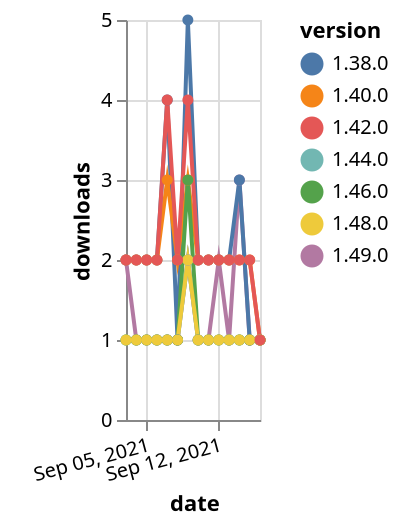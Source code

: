 {"$schema": "https://vega.github.io/schema/vega-lite/v5.json", "description": "A simple bar chart with embedded data.", "data": {"values": [{"date": "2021-09-03", "total": 148, "delta": 2, "version": "1.49.0"}, {"date": "2021-09-04", "total": 149, "delta": 1, "version": "1.49.0"}, {"date": "2021-09-05", "total": 150, "delta": 1, "version": "1.49.0"}, {"date": "2021-09-06", "total": 151, "delta": 1, "version": "1.49.0"}, {"date": "2021-09-07", "total": 152, "delta": 1, "version": "1.49.0"}, {"date": "2021-09-08", "total": 153, "delta": 1, "version": "1.49.0"}, {"date": "2021-09-09", "total": 155, "delta": 2, "version": "1.49.0"}, {"date": "2021-09-10", "total": 156, "delta": 1, "version": "1.49.0"}, {"date": "2021-09-11", "total": 157, "delta": 1, "version": "1.49.0"}, {"date": "2021-09-12", "total": 159, "delta": 2, "version": "1.49.0"}, {"date": "2021-09-13", "total": 160, "delta": 1, "version": "1.49.0"}, {"date": "2021-09-14", "total": 163, "delta": 3, "version": "1.49.0"}, {"date": "2021-09-15", "total": 164, "delta": 1, "version": "1.49.0"}, {"date": "2021-09-16", "total": 165, "delta": 1, "version": "1.49.0"}, {"date": "2021-09-03", "total": 233, "delta": 1, "version": "1.44.0"}, {"date": "2021-09-04", "total": 234, "delta": 1, "version": "1.44.0"}, {"date": "2021-09-05", "total": 235, "delta": 1, "version": "1.44.0"}, {"date": "2021-09-06", "total": 236, "delta": 1, "version": "1.44.0"}, {"date": "2021-09-07", "total": 237, "delta": 1, "version": "1.44.0"}, {"date": "2021-09-08", "total": 238, "delta": 1, "version": "1.44.0"}, {"date": "2021-09-09", "total": 240, "delta": 2, "version": "1.44.0"}, {"date": "2021-09-10", "total": 241, "delta": 1, "version": "1.44.0"}, {"date": "2021-09-11", "total": 242, "delta": 1, "version": "1.44.0"}, {"date": "2021-09-12", "total": 243, "delta": 1, "version": "1.44.0"}, {"date": "2021-09-13", "total": 244, "delta": 1, "version": "1.44.0"}, {"date": "2021-09-14", "total": 245, "delta": 1, "version": "1.44.0"}, {"date": "2021-09-15", "total": 246, "delta": 1, "version": "1.44.0"}, {"date": "2021-09-16", "total": 247, "delta": 1, "version": "1.44.0"}, {"date": "2021-09-03", "total": 3209, "delta": 2, "version": "1.38.0"}, {"date": "2021-09-04", "total": 3211, "delta": 2, "version": "1.38.0"}, {"date": "2021-09-05", "total": 3213, "delta": 2, "version": "1.38.0"}, {"date": "2021-09-06", "total": 3215, "delta": 2, "version": "1.38.0"}, {"date": "2021-09-07", "total": 3219, "delta": 4, "version": "1.38.0"}, {"date": "2021-09-08", "total": 3220, "delta": 1, "version": "1.38.0"}, {"date": "2021-09-09", "total": 3225, "delta": 5, "version": "1.38.0"}, {"date": "2021-09-10", "total": 3227, "delta": 2, "version": "1.38.0"}, {"date": "2021-09-11", "total": 3229, "delta": 2, "version": "1.38.0"}, {"date": "2021-09-12", "total": 3231, "delta": 2, "version": "1.38.0"}, {"date": "2021-09-13", "total": 3233, "delta": 2, "version": "1.38.0"}, {"date": "2021-09-14", "total": 3236, "delta": 3, "version": "1.38.0"}, {"date": "2021-09-15", "total": 3237, "delta": 1, "version": "1.38.0"}, {"date": "2021-09-16", "total": 3238, "delta": 1, "version": "1.38.0"}, {"date": "2021-09-03", "total": 2659, "delta": 2, "version": "1.40.0"}, {"date": "2021-09-04", "total": 2661, "delta": 2, "version": "1.40.0"}, {"date": "2021-09-05", "total": 2663, "delta": 2, "version": "1.40.0"}, {"date": "2021-09-06", "total": 2665, "delta": 2, "version": "1.40.0"}, {"date": "2021-09-07", "total": 2668, "delta": 3, "version": "1.40.0"}, {"date": "2021-09-08", "total": 2670, "delta": 2, "version": "1.40.0"}, {"date": "2021-09-09", "total": 2673, "delta": 3, "version": "1.40.0"}, {"date": "2021-09-10", "total": 2675, "delta": 2, "version": "1.40.0"}, {"date": "2021-09-11", "total": 2677, "delta": 2, "version": "1.40.0"}, {"date": "2021-09-12", "total": 2679, "delta": 2, "version": "1.40.0"}, {"date": "2021-09-13", "total": 2681, "delta": 2, "version": "1.40.0"}, {"date": "2021-09-14", "total": 2683, "delta": 2, "version": "1.40.0"}, {"date": "2021-09-15", "total": 2685, "delta": 2, "version": "1.40.0"}, {"date": "2021-09-16", "total": 2686, "delta": 1, "version": "1.40.0"}, {"date": "2021-09-03", "total": 316, "delta": 1, "version": "1.46.0"}, {"date": "2021-09-04", "total": 317, "delta": 1, "version": "1.46.0"}, {"date": "2021-09-05", "total": 318, "delta": 1, "version": "1.46.0"}, {"date": "2021-09-06", "total": 319, "delta": 1, "version": "1.46.0"}, {"date": "2021-09-07", "total": 320, "delta": 1, "version": "1.46.0"}, {"date": "2021-09-08", "total": 321, "delta": 1, "version": "1.46.0"}, {"date": "2021-09-09", "total": 324, "delta": 3, "version": "1.46.0"}, {"date": "2021-09-10", "total": 325, "delta": 1, "version": "1.46.0"}, {"date": "2021-09-11", "total": 326, "delta": 1, "version": "1.46.0"}, {"date": "2021-09-12", "total": 327, "delta": 1, "version": "1.46.0"}, {"date": "2021-09-13", "total": 328, "delta": 1, "version": "1.46.0"}, {"date": "2021-09-14", "total": 329, "delta": 1, "version": "1.46.0"}, {"date": "2021-09-15", "total": 330, "delta": 1, "version": "1.46.0"}, {"date": "2021-09-16", "total": 331, "delta": 1, "version": "1.46.0"}, {"date": "2021-09-03", "total": 176, "delta": 1, "version": "1.48.0"}, {"date": "2021-09-04", "total": 177, "delta": 1, "version": "1.48.0"}, {"date": "2021-09-05", "total": 178, "delta": 1, "version": "1.48.0"}, {"date": "2021-09-06", "total": 179, "delta": 1, "version": "1.48.0"}, {"date": "2021-09-07", "total": 180, "delta": 1, "version": "1.48.0"}, {"date": "2021-09-08", "total": 181, "delta": 1, "version": "1.48.0"}, {"date": "2021-09-09", "total": 183, "delta": 2, "version": "1.48.0"}, {"date": "2021-09-10", "total": 184, "delta": 1, "version": "1.48.0"}, {"date": "2021-09-11", "total": 185, "delta": 1, "version": "1.48.0"}, {"date": "2021-09-12", "total": 186, "delta": 1, "version": "1.48.0"}, {"date": "2021-09-13", "total": 187, "delta": 1, "version": "1.48.0"}, {"date": "2021-09-14", "total": 188, "delta": 1, "version": "1.48.0"}, {"date": "2021-09-15", "total": 189, "delta": 1, "version": "1.48.0"}, {"date": "2021-09-16", "total": 190, "delta": 1, "version": "1.48.0"}, {"date": "2021-09-03", "total": 2513, "delta": 2, "version": "1.42.0"}, {"date": "2021-09-04", "total": 2515, "delta": 2, "version": "1.42.0"}, {"date": "2021-09-05", "total": 2517, "delta": 2, "version": "1.42.0"}, {"date": "2021-09-06", "total": 2519, "delta": 2, "version": "1.42.0"}, {"date": "2021-09-07", "total": 2523, "delta": 4, "version": "1.42.0"}, {"date": "2021-09-08", "total": 2525, "delta": 2, "version": "1.42.0"}, {"date": "2021-09-09", "total": 2529, "delta": 4, "version": "1.42.0"}, {"date": "2021-09-10", "total": 2531, "delta": 2, "version": "1.42.0"}, {"date": "2021-09-11", "total": 2533, "delta": 2, "version": "1.42.0"}, {"date": "2021-09-12", "total": 2535, "delta": 2, "version": "1.42.0"}, {"date": "2021-09-13", "total": 2537, "delta": 2, "version": "1.42.0"}, {"date": "2021-09-14", "total": 2539, "delta": 2, "version": "1.42.0"}, {"date": "2021-09-15", "total": 2541, "delta": 2, "version": "1.42.0"}, {"date": "2021-09-16", "total": 2542, "delta": 1, "version": "1.42.0"}]}, "width": "container", "mark": {"type": "line", "point": {"filled": true}}, "encoding": {"x": {"field": "date", "type": "temporal", "timeUnit": "yearmonthdate", "title": "date", "axis": {"labelAngle": -15}}, "y": {"field": "delta", "type": "quantitative", "title": "downloads"}, "color": {"field": "version", "type": "nominal"}, "tooltip": {"field": "delta"}}}